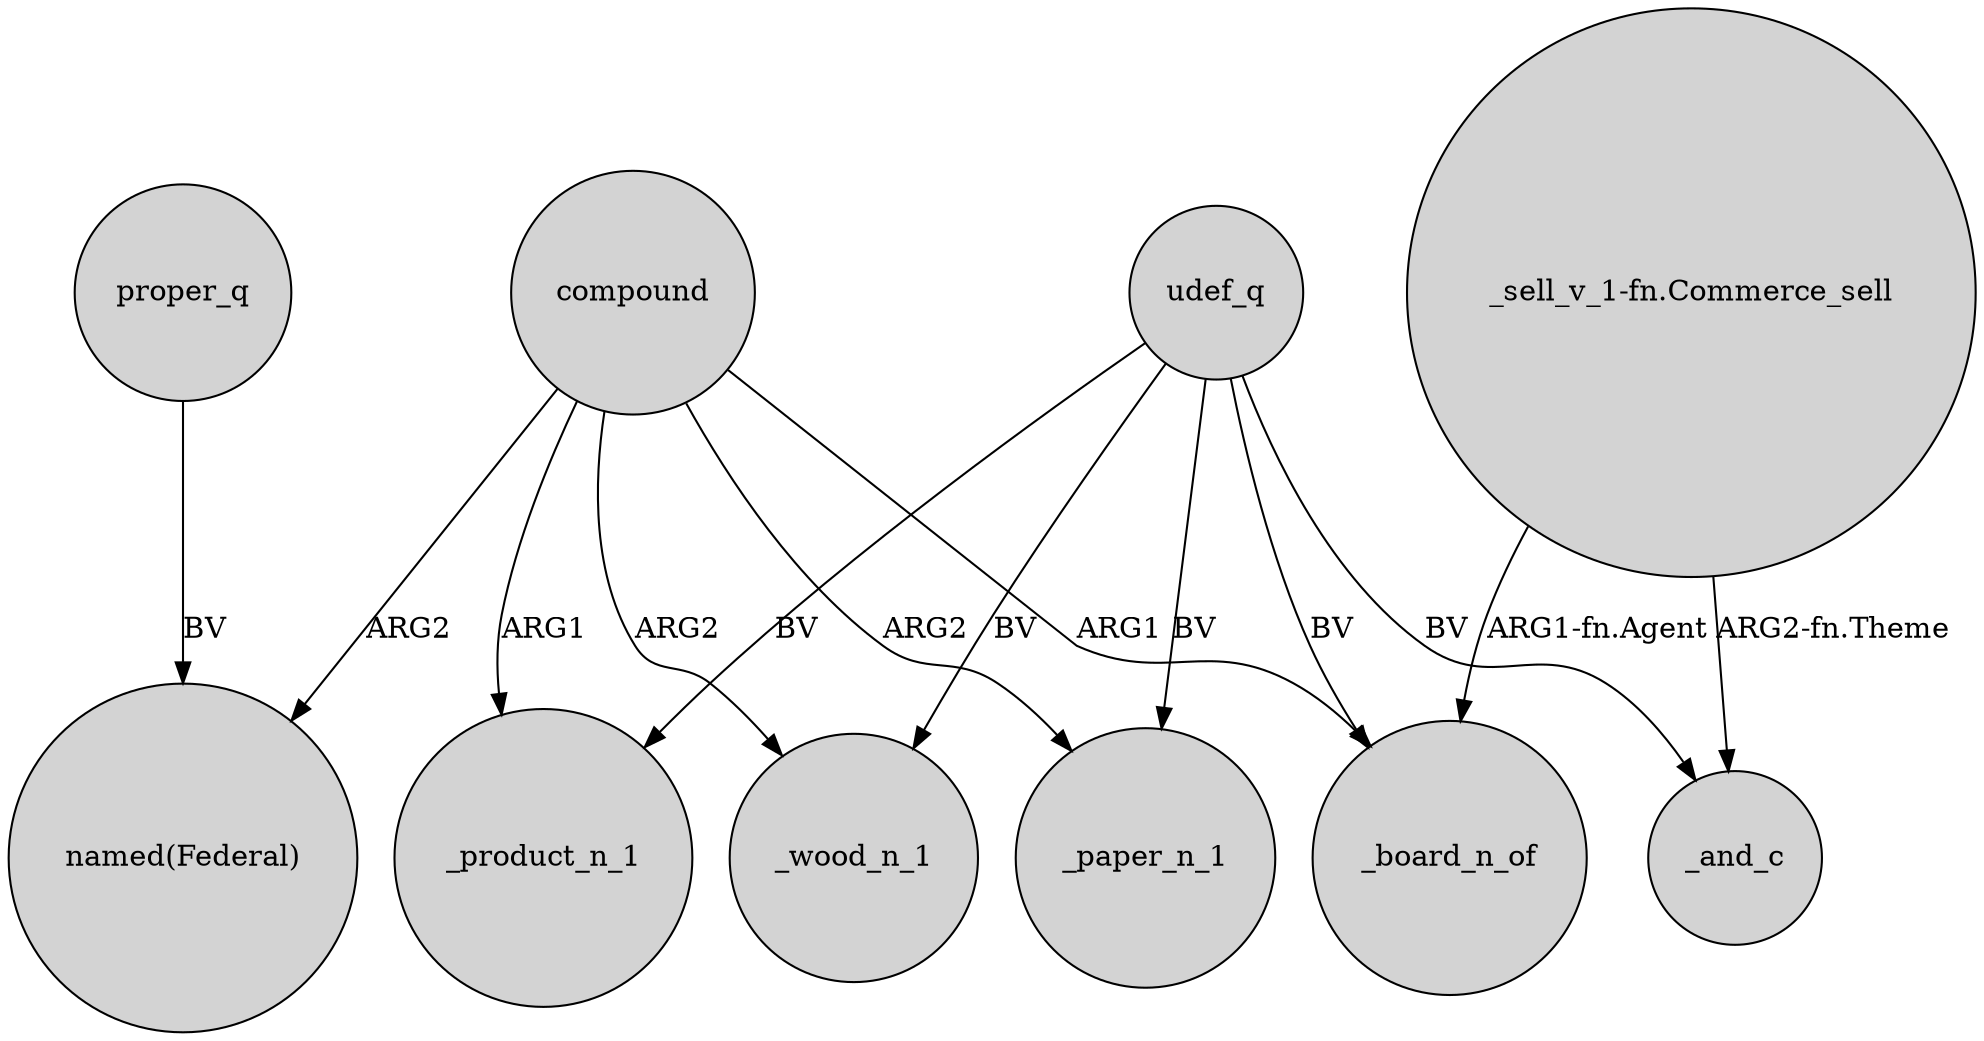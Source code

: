 digraph {
	node [shape=circle style=filled]
	udef_q -> _paper_n_1 [label=BV]
	udef_q -> _product_n_1 [label=BV]
	udef_q -> _board_n_of [label=BV]
	compound -> _product_n_1 [label=ARG1]
	compound -> _wood_n_1 [label=ARG2]
	"_sell_v_1-fn.Commerce_sell" -> _and_c [label="ARG2-fn.Theme"]
	compound -> _paper_n_1 [label=ARG2]
	udef_q -> _and_c [label=BV]
	compound -> "named(Federal)" [label=ARG2]
	compound -> _board_n_of [label=ARG1]
	proper_q -> "named(Federal)" [label=BV]
	udef_q -> _wood_n_1 [label=BV]
	"_sell_v_1-fn.Commerce_sell" -> _board_n_of [label="ARG1-fn.Agent"]
}
